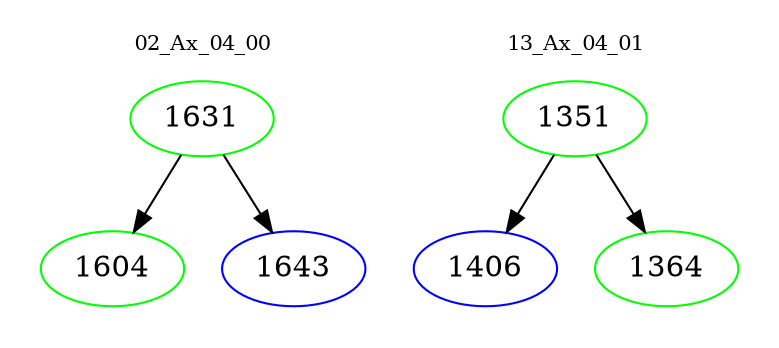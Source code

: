 digraph{
subgraph cluster_0 {
color = white
label = "02_Ax_04_00";
fontsize=10;
T0_1631 [label="1631", color="green"]
T0_1631 -> T0_1604 [color="black"]
T0_1604 [label="1604", color="green"]
T0_1631 -> T0_1643 [color="black"]
T0_1643 [label="1643", color="blue"]
}
subgraph cluster_1 {
color = white
label = "13_Ax_04_01";
fontsize=10;
T1_1351 [label="1351", color="green"]
T1_1351 -> T1_1406 [color="black"]
T1_1406 [label="1406", color="blue"]
T1_1351 -> T1_1364 [color="black"]
T1_1364 [label="1364", color="green"]
}
}
